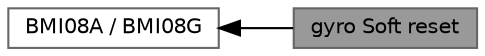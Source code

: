 digraph "gyro Soft reset"
{
 // LATEX_PDF_SIZE
  bgcolor="transparent";
  edge [fontname=Helvetica,fontsize=10,labelfontname=Helvetica,labelfontsize=10];
  node [fontname=Helvetica,fontsize=10,shape=box,height=0.2,width=0.4];
  rankdir=LR;
  Node2 [id="Node000002",label="BMI08A / BMI08G",height=0.2,width=0.4,color="grey40", fillcolor="white", style="filled",URL="$group__bmi08ag.html",tooltip=" "];
  Node1 [id="Node000001",label="gyro Soft reset",height=0.2,width=0.4,color="gray40", fillcolor="grey60", style="filled", fontcolor="black",tooltip="Performs soft reset of gyro sensor."];
  Node2->Node1 [shape=plaintext, dir="back", style="solid"];
}
